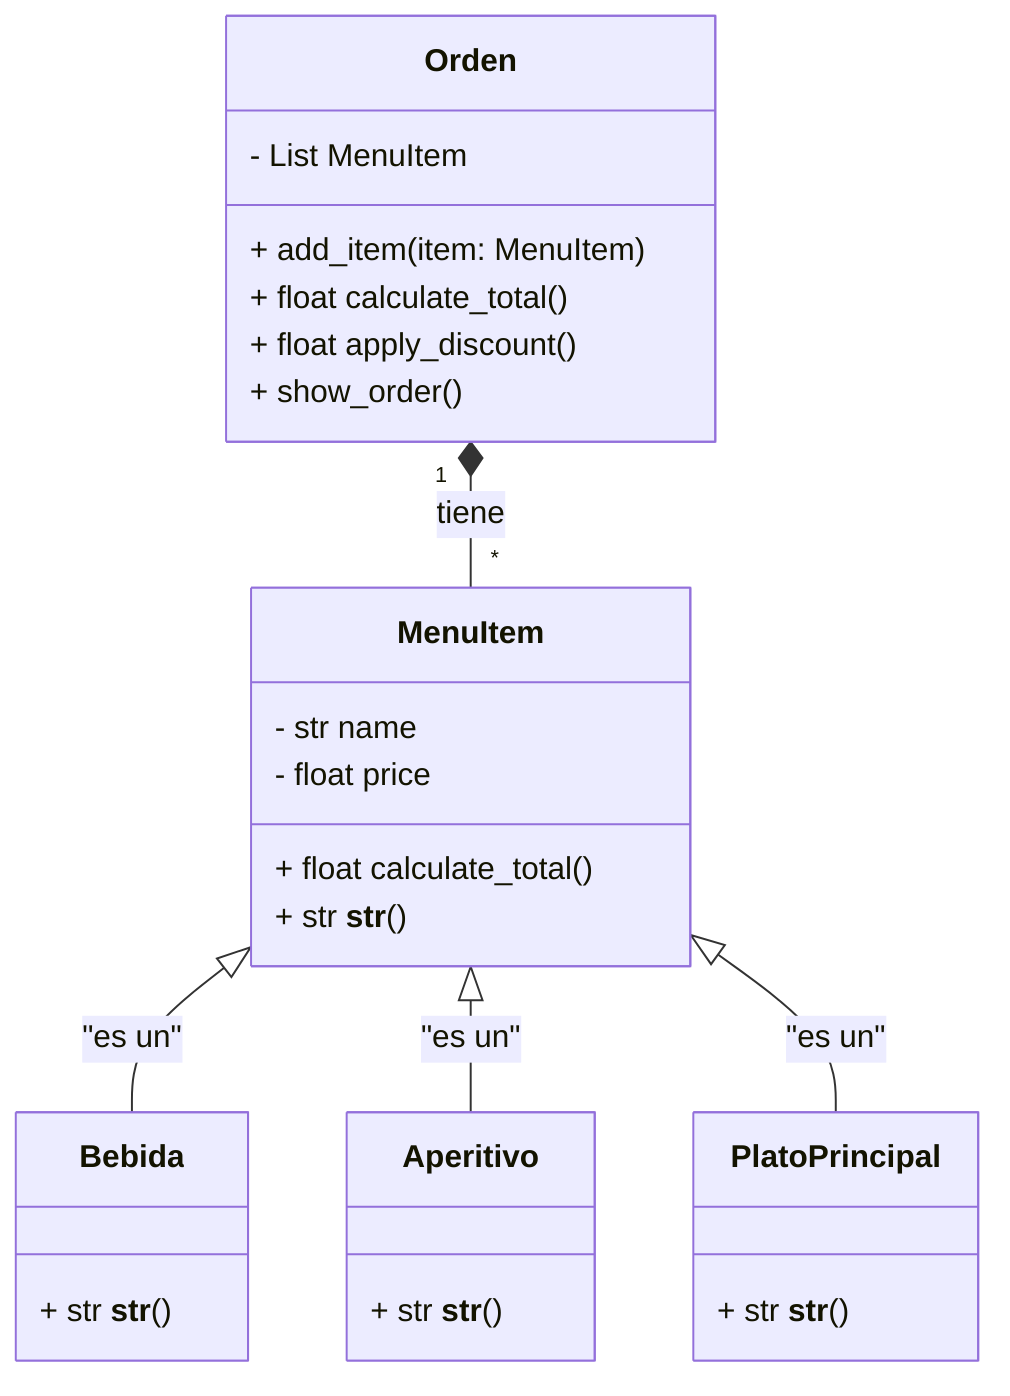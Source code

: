 classDiagram
    class MenuItem {
        - str name
        - float price
        + float calculate_total()
        + str __str__()
    }

    class Bebida {
        + str __str__()
    }

    class Aperitivo {
        + str __str__()
    }

    class PlatoPrincipal {
        + str __str__()
    }

    class Orden {
        - List MenuItem
        + add_item(item: MenuItem)
        + float calculate_total()
        + float apply_discount()
        + show_order()
    }

    MenuItem <|-- Bebida : "es un"
    MenuItem <|-- Aperitivo : "es un"
    MenuItem <|-- PlatoPrincipal : "es un"
    Orden "1" *-- "*" MenuItem : tiene